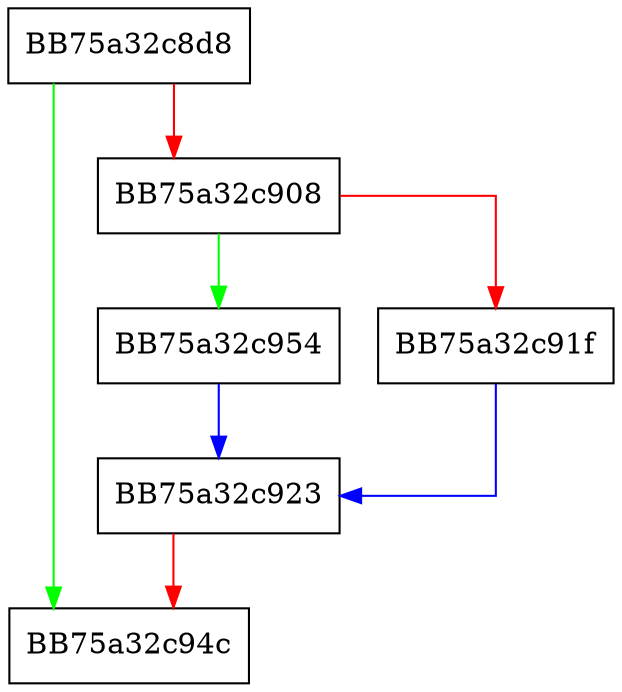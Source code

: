 digraph init_log {
  node [shape="box"];
  graph [splines=ortho];
  BB75a32c8d8 -> BB75a32c94c [color="green"];
  BB75a32c8d8 -> BB75a32c908 [color="red"];
  BB75a32c908 -> BB75a32c954 [color="green"];
  BB75a32c908 -> BB75a32c91f [color="red"];
  BB75a32c91f -> BB75a32c923 [color="blue"];
  BB75a32c923 -> BB75a32c94c [color="red"];
  BB75a32c954 -> BB75a32c923 [color="blue"];
}